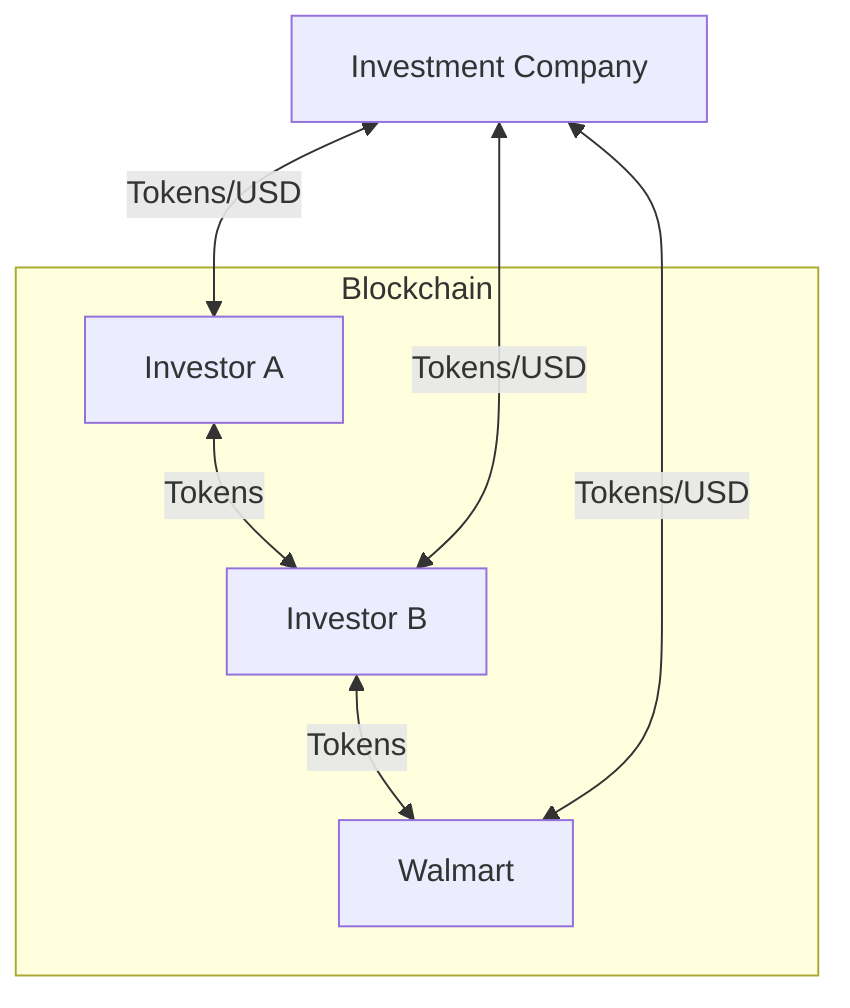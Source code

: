 flowchart TD
    %% Subgraph for Blockchain
    subgraph Blockchain["Blockchain"]
        direction LR
            InvestorA["Investor A"] <--> |Tokens| InvestorB["Investor B"] <--> |Tokens| Walmart["Walmart"]
    end

    %% Investment Company outside the subgraph
    InvestmentCo["Investment Company"]

    %% Bidirectional Arrows with Improved Formatting
    InvestmentCo <-->|Tokens/USD| InvestorA
    InvestmentCo <-->|Tokens/USD| InvestorB
    InvestmentCo <-->|Tokens/USD| Walmart